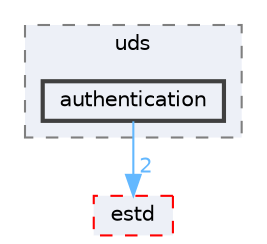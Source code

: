 digraph "authentication"
{
 // LATEX_PDF_SIZE
  bgcolor="transparent";
  edge [fontname=Helvetica,fontsize=10,labelfontname=Helvetica,labelfontsize=10];
  node [fontname=Helvetica,fontsize=10,shape=box,height=0.2,width=0.4];
  compound=true
  subgraph clusterdir_18c8e63153a1cad428e37e52a2206503 {
    graph [ bgcolor="#edf0f7", pencolor="grey50", label="uds", fontname=Helvetica,fontsize=10 style="filled,dashed", URL="dir_18c8e63153a1cad428e37e52a2206503.html",tooltip=""]
  dir_57af0709aeb34515c695080822d7f5bc [label="authentication", fillcolor="#edf0f7", color="grey25", style="filled,bold", URL="dir_57af0709aeb34515c695080822d7f5bc.html",tooltip=""];
  }
  dir_705ed472854f071e46e92f9933f4d565 [label="estd", fillcolor="#edf0f7", color="red", style="filled,dashed", URL="dir_705ed472854f071e46e92f9933f4d565.html",tooltip=""];
  dir_57af0709aeb34515c695080822d7f5bc->dir_705ed472854f071e46e92f9933f4d565 [headlabel="2", labeldistance=1.5 headhref="dir_000016_000075.html" href="dir_000016_000075.html" color="steelblue1" fontcolor="steelblue1"];
}
